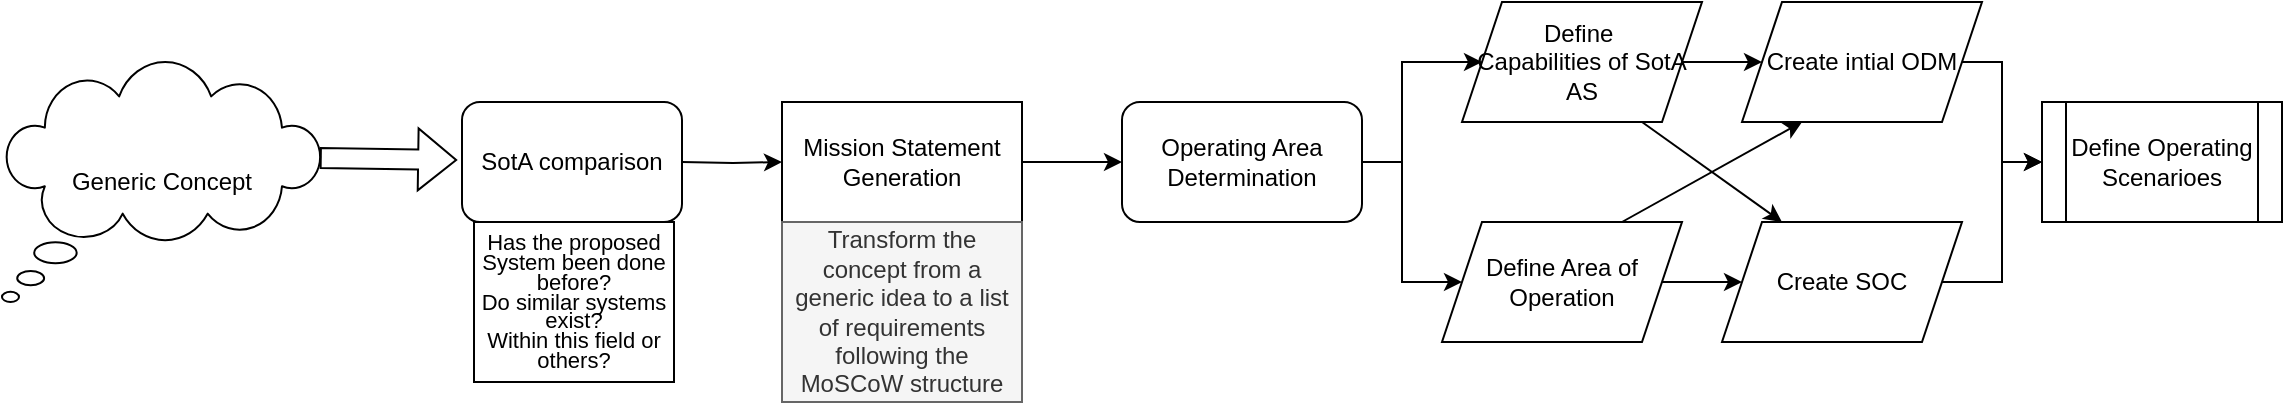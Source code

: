 <mxfile version="21.8.0" type="github">
  <diagram name="Page-1" id="4C_1R8DA6lt5_G3mTWeX">
    <mxGraphModel dx="1674" dy="782" grid="1" gridSize="10" guides="1" tooltips="1" connect="1" arrows="1" fold="1" page="1" pageScale="1" pageWidth="827" pageHeight="1169" math="0" shadow="0">
      <root>
        <mxCell id="0" />
        <mxCell id="1" parent="0" />
        <mxCell id="ktWdpoy6ekmFQME5NpO9-1" value="Generic Concept" style="whiteSpace=wrap;html=1;shape=mxgraph.basic.cloud_callout" parent="1" vertex="1">
          <mxGeometry x="40" y="200" width="160" height="120" as="geometry" />
        </mxCell>
        <mxCell id="ktWdpoy6ekmFQME5NpO9-2" value="" style="shape=flexArrow;endArrow=classic;html=1;rounded=0;exitX=0.993;exitY=0.4;exitDx=0;exitDy=0;exitPerimeter=0;entryX=-0.022;entryY=0.483;entryDx=0;entryDy=0;entryPerimeter=0;" parent="1" source="ktWdpoy6ekmFQME5NpO9-1" target="ktWdpoy6ekmFQME5NpO9-15" edge="1">
          <mxGeometry width="50" height="50" relative="1" as="geometry">
            <mxPoint x="380" y="420" as="sourcePoint" />
            <mxPoint x="280" y="248" as="targetPoint" />
          </mxGeometry>
        </mxCell>
        <mxCell id="ktWdpoy6ekmFQME5NpO9-7" value="" style="edgeStyle=orthogonalEdgeStyle;rounded=0;orthogonalLoop=1;jettySize=auto;html=1;" parent="1" target="ktWdpoy6ekmFQME5NpO9-6" edge="1">
          <mxGeometry relative="1" as="geometry">
            <mxPoint x="380" y="250" as="sourcePoint" />
          </mxGeometry>
        </mxCell>
        <mxCell id="ktWdpoy6ekmFQME5NpO9-11" value="" style="edgeStyle=orthogonalEdgeStyle;rounded=0;orthogonalLoop=1;jettySize=auto;html=1;" parent="1" source="ktWdpoy6ekmFQME5NpO9-6" edge="1">
          <mxGeometry relative="1" as="geometry">
            <mxPoint x="600" y="250" as="targetPoint" />
          </mxGeometry>
        </mxCell>
        <mxCell id="ktWdpoy6ekmFQME5NpO9-6" value="Mission Statement Generation" style="whiteSpace=wrap;html=1;" parent="1" vertex="1">
          <mxGeometry x="430" y="220" width="120" height="60" as="geometry" />
        </mxCell>
        <mxCell id="ktWdpoy6ekmFQME5NpO9-8" value="Transform the concept from a generic idea to a list of requirements following the MoSCoW structure" style="text;html=1;strokeColor=#666666;fillColor=#f5f5f5;align=center;verticalAlign=middle;whiteSpace=wrap;rounded=0;fontColor=#333333;" parent="1" vertex="1">
          <mxGeometry x="430" y="280" width="120" height="90" as="geometry" />
        </mxCell>
        <mxCell id="ktWdpoy6ekmFQME5NpO9-13" value="" style="edgeStyle=orthogonalEdgeStyle;rounded=0;orthogonalLoop=1;jettySize=auto;html=1;entryX=0;entryY=0.5;entryDx=0;entryDy=0;exitX=1;exitY=0.5;exitDx=0;exitDy=0;" parent="1" source="ktWdpoy6ekmFQME5NpO9-17" target="ktWdpoy6ekmFQME5NpO9-14" edge="1">
          <mxGeometry relative="1" as="geometry">
            <mxPoint x="670" y="330" as="sourcePoint" />
            <mxPoint x="660" y="340" as="targetPoint" />
            <Array as="points">
              <mxPoint x="740" y="250" />
              <mxPoint x="740" y="200" />
            </Array>
          </mxGeometry>
        </mxCell>
        <mxCell id="ktWdpoy6ekmFQME5NpO9-25" value="" style="edgeStyle=orthogonalEdgeStyle;rounded=0;orthogonalLoop=1;jettySize=auto;html=1;" parent="1" source="ktWdpoy6ekmFQME5NpO9-14" target="ktWdpoy6ekmFQME5NpO9-24" edge="1">
          <mxGeometry relative="1" as="geometry" />
        </mxCell>
        <mxCell id="ktWdpoy6ekmFQME5NpO9-14" value="&lt;div&gt;Define&amp;nbsp;&lt;/div&gt;&lt;div&gt;Capabilities of SotA AS&lt;/div&gt;" style="shape=parallelogram;perimeter=parallelogramPerimeter;whiteSpace=wrap;html=1;fixedSize=1;" parent="1" vertex="1">
          <mxGeometry x="770" y="170" width="120" height="60" as="geometry" />
        </mxCell>
        <mxCell id="ktWdpoy6ekmFQME5NpO9-15" value="SotA comparison" style="rounded=1;whiteSpace=wrap;html=1;" parent="1" vertex="1">
          <mxGeometry x="270" y="220" width="110" height="60" as="geometry" />
        </mxCell>
        <mxCell id="ktWdpoy6ekmFQME5NpO9-16" value="&lt;div style=&quot;font-size: 11px; line-height: 90%;&quot;&gt;&lt;font style=&quot;font-size: 11px;&quot;&gt;Has the proposed System been done before?&lt;/font&gt;&lt;/div&gt;&lt;div style=&quot;font-size: 11px; line-height: 90%;&quot;&gt;&lt;font style=&quot;font-size: 11px;&quot;&gt;Do similar systems exist?&lt;/font&gt;&lt;/div&gt;&lt;div style=&quot;font-size: 11px; line-height: 90%;&quot;&gt;&lt;font style=&quot;font-size: 11px;&quot;&gt;Within this field or others?&lt;br&gt;&lt;/font&gt;&lt;/div&gt;" style="rounded=0;whiteSpace=wrap;html=1;" parent="1" vertex="1">
          <mxGeometry x="276" y="280" width="100" height="80" as="geometry" />
        </mxCell>
        <mxCell id="ktWdpoy6ekmFQME5NpO9-19" value="" style="edgeStyle=orthogonalEdgeStyle;rounded=0;orthogonalLoop=1;jettySize=auto;html=1;" parent="1" source="ktWdpoy6ekmFQME5NpO9-17" target="ktWdpoy6ekmFQME5NpO9-18" edge="1">
          <mxGeometry relative="1" as="geometry" />
        </mxCell>
        <mxCell id="ktWdpoy6ekmFQME5NpO9-17" value="Operating Area Determination" style="rounded=1;whiteSpace=wrap;html=1;" parent="1" vertex="1">
          <mxGeometry x="600" y="220" width="120" height="60" as="geometry" />
        </mxCell>
        <mxCell id="ktWdpoy6ekmFQME5NpO9-27" value="" style="edgeStyle=orthogonalEdgeStyle;rounded=0;orthogonalLoop=1;jettySize=auto;html=1;" parent="1" source="ktWdpoy6ekmFQME5NpO9-18" target="ktWdpoy6ekmFQME5NpO9-26" edge="1">
          <mxGeometry relative="1" as="geometry" />
        </mxCell>
        <mxCell id="ktWdpoy6ekmFQME5NpO9-18" value="Define Area of Operation" style="shape=parallelogram;perimeter=parallelogramPerimeter;whiteSpace=wrap;html=1;fixedSize=1;" parent="1" vertex="1">
          <mxGeometry x="760" y="280" width="120" height="60" as="geometry" />
        </mxCell>
        <mxCell id="ktWdpoy6ekmFQME5NpO9-20" value="Define Operating Scenarioes" style="shape=process;whiteSpace=wrap;html=1;backgroundOutline=1;" parent="1" vertex="1">
          <mxGeometry x="1060" y="220" width="120" height="60" as="geometry" />
        </mxCell>
        <mxCell id="ktWdpoy6ekmFQME5NpO9-29" value="" style="edgeStyle=orthogonalEdgeStyle;rounded=0;orthogonalLoop=1;jettySize=auto;html=1;" parent="1" source="ktWdpoy6ekmFQME5NpO9-24" target="ktWdpoy6ekmFQME5NpO9-20" edge="1">
          <mxGeometry relative="1" as="geometry">
            <Array as="points">
              <mxPoint x="1040" y="200" />
              <mxPoint x="1040" y="250" />
            </Array>
          </mxGeometry>
        </mxCell>
        <mxCell id="ktWdpoy6ekmFQME5NpO9-24" value="Create intial ODM" style="shape=parallelogram;perimeter=parallelogramPerimeter;whiteSpace=wrap;html=1;fixedSize=1;" parent="1" vertex="1">
          <mxGeometry x="910" y="170" width="120" height="60" as="geometry" />
        </mxCell>
        <mxCell id="ktWdpoy6ekmFQME5NpO9-28" value="" style="edgeStyle=orthogonalEdgeStyle;rounded=0;orthogonalLoop=1;jettySize=auto;html=1;" parent="1" source="ktWdpoy6ekmFQME5NpO9-26" target="ktWdpoy6ekmFQME5NpO9-20" edge="1">
          <mxGeometry relative="1" as="geometry" />
        </mxCell>
        <mxCell id="ktWdpoy6ekmFQME5NpO9-26" value="Create SOC" style="shape=parallelogram;perimeter=parallelogramPerimeter;whiteSpace=wrap;html=1;fixedSize=1;" parent="1" vertex="1">
          <mxGeometry x="900" y="280" width="120" height="60" as="geometry" />
        </mxCell>
        <mxCell id="tFSKdwupKp0zRiWbmgcp-1" value="" style="endArrow=classic;html=1;rounded=0;exitX=0.75;exitY=1;exitDx=0;exitDy=0;entryX=0.25;entryY=0;entryDx=0;entryDy=0;" edge="1" parent="1" source="ktWdpoy6ekmFQME5NpO9-14" target="ktWdpoy6ekmFQME5NpO9-26">
          <mxGeometry width="50" height="50" relative="1" as="geometry">
            <mxPoint x="800" y="420" as="sourcePoint" />
            <mxPoint x="850" y="370" as="targetPoint" />
          </mxGeometry>
        </mxCell>
        <mxCell id="tFSKdwupKp0zRiWbmgcp-2" value="" style="endArrow=classic;html=1;rounded=0;exitX=0.75;exitY=0;exitDx=0;exitDy=0;entryX=0.25;entryY=1;entryDx=0;entryDy=0;" edge="1" parent="1" source="ktWdpoy6ekmFQME5NpO9-18" target="ktWdpoy6ekmFQME5NpO9-24">
          <mxGeometry width="50" height="50" relative="1" as="geometry">
            <mxPoint x="710" y="530" as="sourcePoint" />
            <mxPoint x="760" y="480" as="targetPoint" />
          </mxGeometry>
        </mxCell>
      </root>
    </mxGraphModel>
  </diagram>
</mxfile>
